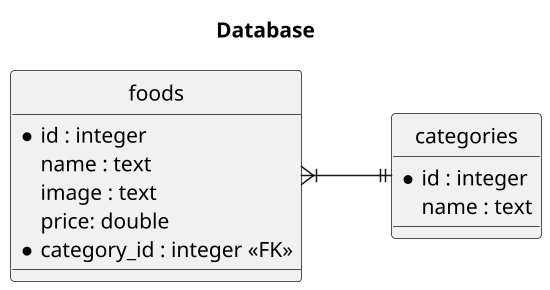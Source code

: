 @startuml
title Database
hide circle
scale 1.5
skinparam linetype ortho
skinparam monochrome true
left to right direction

entity "foods" as food {
  *id : integer
  name : text
  image : text
  price: double
  *category_id : integer <<FK>>
}

entity "categories" as category {
  *id : integer
  name : text
}

food }|--|| category
@enduml
